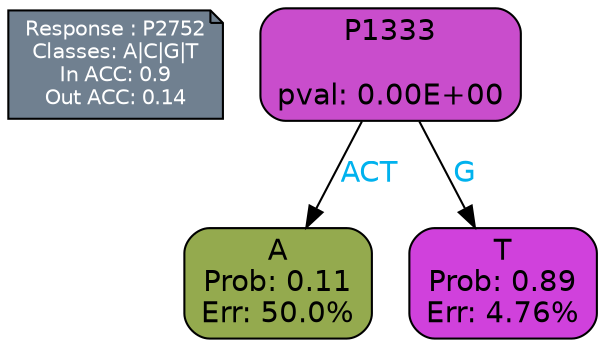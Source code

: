 digraph Tree {
node [shape=box, style="filled, rounded", color="black", fontname=helvetica] ;
graph [ranksep=equally, splines=polylines, bgcolor=transparent, dpi=600] ;
edge [fontname=helvetica] ;
LEGEND [label="Response : P2752
Classes: A|C|G|T
In ACC: 0.9
Out ACC: 0.14
",shape=note,align=left,style=filled,fillcolor="slategray",fontcolor="white",fontsize=10];1 [label="P1333

pval: 0.00E+00", fillcolor="#c94dcc"] ;
2 [label="A
Prob: 0.11
Err: 50.0%", fillcolor="#94aa4e"] ;
3 [label="T
Prob: 0.89
Err: 4.76%", fillcolor="#d041dc"] ;
1 -> 2 [label="ACT",fontcolor=deepskyblue2] ;
1 -> 3 [label="G",fontcolor=deepskyblue2] ;
{rank = same; 2;3;}{rank = same; LEGEND;1;}}